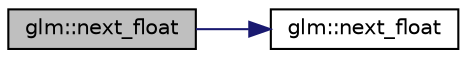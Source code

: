 digraph "glm::next_float"
{
 // LATEX_PDF_SIZE
  edge [fontname="Helvetica",fontsize="10",labelfontname="Helvetica",labelfontsize="10"];
  node [fontname="Helvetica",fontsize="10",shape=record];
  rankdir="LR";
  Node1 [label="glm::next_float",height=0.2,width=0.4,color="black", fillcolor="grey75", style="filled", fontcolor="black",tooltip=" "];
  Node1 -> Node2 [color="midnightblue",fontsize="10",style="solid",fontname="Helvetica"];
  Node2 [label="glm::next_float",height=0.2,width=0.4,color="black", fillcolor="white", style="filled",URL="$group__gtc__ulp.html#gae516ae554faa6117660828240e8bdaf0",tooltip=" "];
}

